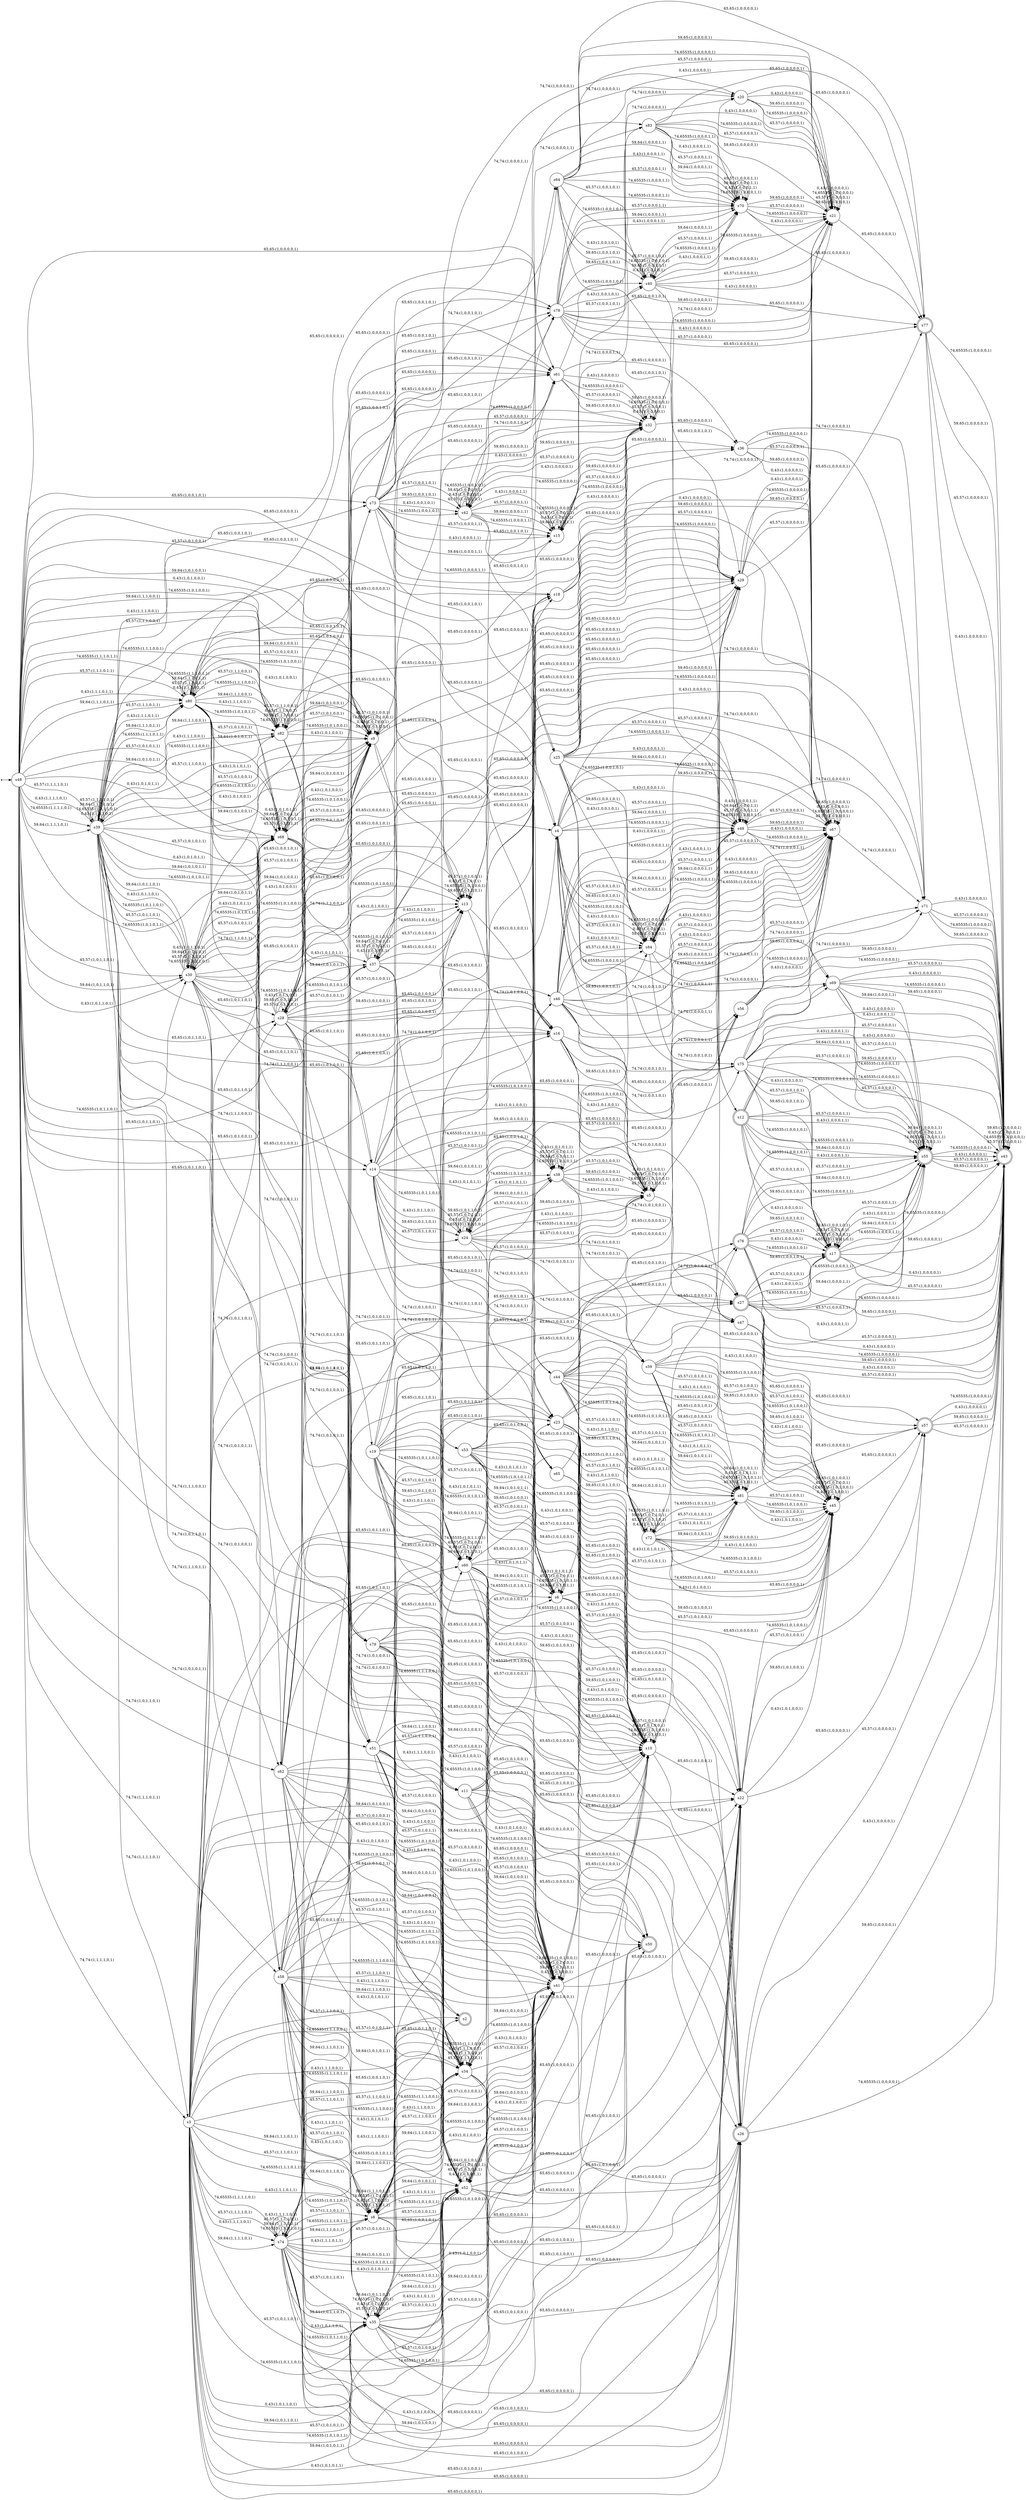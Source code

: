 
      digraph G {
        rankdir=LR;
        init [shape=point];
        node [shape = doublecircle];
        s27 s76 s12 s77 s43 s26 s2 s55 s17 s57 s50
        node [shape = circle];
        init -> s48;
        s84 -> s67 [label = "74,65535:(1,0,0,0,0,1)"]
        s84 -> s49 [label = "59,64:(1,0,0,0,1,1)"]
        s84 -> s69 [label = "74,74:(1,0,0,0,1,1)"]
        s84 -> s49 [label = "74,65535:(1,0,0,0,1,1)"]
        s84 -> s67 [label = "45,57:(1,0,0,0,0,1)"]
        s84 -> s84 [label = "59,65:(1,0,0,1,0,1)"]
        s84 -> s67 [label = "0,43:(1,0,0,0,0,1)"]
        s84 -> s84 [label = "0,43:(1,0,0,1,0,1)"]
        s84 -> s49 [label = "0,43:(1,0,0,0,1,1)"]
        s84 -> s71 [label = "74,74:(1,0,0,0,0,1)"]
        s84 -> s84 [label = "45,57:(1,0,0,1,0,1)"]
        s84 -> s75 [label = "74,74:(1,0,0,1,0,1)"]
        s84 -> s67 [label = "59,65:(1,0,0,0,0,1)"]
        s84 -> s49 [label = "45,57:(1,0,0,0,1,1)"]
        s84 -> s84 [label = "74,65535:(1,0,0,1,0,1)"]
        s83 -> s70 [label = "0,43:(1,0,0,0,1,1)"]
        s83 -> s70 [label = "45,57:(1,0,0,0,1,1)"]
        s83 -> s21 [label = "45,57:(1,0,0,0,0,1)"]
        s83 -> s70 [label = "74,65535:(1,0,0,0,1,1)"]
        s83 -> s21 [label = "59,65:(1,0,0,0,0,1)"]
        s83 -> s77 [label = "65,65:(1,0,0,0,0,1)"]
        s83 -> s70 [label = "59,64:(1,0,0,0,1,1)"]
        s83 -> s21 [label = "0,43:(1,0,0,0,0,1)"]
        s83 -> s21 [label = "74,65535:(1,0,0,0,0,1)"]
        s82 -> s9 [label = "45,57:(1,0,1,0,0,1)"]
        s82 -> s13 [label = "65,65:(1,0,1,0,0,1)"]
        s82 -> s61 [label = "65,65:(1,0,0,0,0,1)"]
        s82 -> s11 [label = "74,74:(1,0,1,0,0,1)"]
        s82 -> s9 [label = "74,65535:(1,0,1,0,0,1)"]
        s82 -> s9 [label = "0,43:(1,0,1,0,0,1)"]
        s82 -> s9 [label = "59,64:(1,0,1,0,0,1)"]
        s82 -> s82 [label = "74,65535:(1,1,1,0,0,1)"]
        s82 -> s18 [label = "65,65:(1,0,0,0,0,1)"]
        s82 -> s82 [label = "59,64:(1,1,1,0,0,1)"]
        s82 -> s82 [label = "0,43:(1,1,1,0,0,1)"]
        s82 -> s82 [label = "45,57:(1,1,1,0,0,1)"]
        s82 -> s79 [label = "74,74:(1,1,1,0,0,1)"]
        s82 -> s16 [label = "65,65:(1,0,1,0,0,1)"]
        s81 -> s45 [label = "45,57:(1,0,1,0,0,1)"]
        s81 -> s81 [label = "45,57:(1,0,1,0,1,1)"]
        s81 -> s45 [label = "74,65535:(1,0,1,0,0,1)"]
        s81 -> s81 [label = "74,65535:(1,0,1,0,1,1)"]
        s81 -> s45 [label = "59,65:(1,0,1,0,0,1)"]
        s81 -> s57 [label = "65,65:(1,0,0,0,0,1)"]
        s81 -> s45 [label = "0,43:(1,0,1,0,0,1)"]
        s81 -> s81 [label = "0,43:(1,0,1,0,1,1)"]
        s81 -> s81 [label = "59,64:(1,0,1,0,1,1)"]
        s80 -> s9 [label = "0,43:(1,0,1,0,0,1)"]
        s80 -> s58 [label = "74,74:(1,1,1,0,1,1)"]
        s80 -> s82 [label = "74,65535:(1,1,1,0,0,1)"]
        s80 -> s9 [label = "59,64:(1,0,1,0,0,1)"]
        s80 -> s79 [label = "74,74:(1,1,1,0,0,1)"]
        s80 -> s68 [label = "59,64:(1,0,1,0,1,1)"]
        s80 -> s82 [label = "59,64:(1,1,1,0,0,1)"]
        s80 -> s80 [label = "0,43:(1,1,1,0,1,1)"]
        s80 -> s82 [label = "0,43:(1,1,1,0,0,1)"]
        s80 -> s18 [label = "65,65:(1,0,0,0,0,1)"]
        s80 -> s80 [label = "45,57:(1,1,1,0,1,1)"]
        s80 -> s61 [label = "65,65:(1,0,0,0,0,1)"]
        s80 -> s80 [label = "59,64:(1,1,1,0,1,1)"]
        s80 -> s80 [label = "74,65535:(1,1,1,0,1,1)"]
        s80 -> s68 [label = "0,43:(1,0,1,0,1,1)"]
        s80 -> s68 [label = "74,65535:(1,0,1,0,1,1)"]
        s80 -> s11 [label = "74,74:(1,0,1,0,0,1)"]
        s80 -> s9 [label = "45,57:(1,0,1,0,0,1)"]
        s80 -> s13 [label = "65,65:(1,0,1,0,0,1)"]
        s80 -> s82 [label = "45,57:(1,1,1,0,0,1)"]
        s80 -> s16 [label = "65,65:(1,0,1,0,0,1)"]
        s80 -> s68 [label = "45,57:(1,0,1,0,1,1)"]
        s80 -> s51 [label = "74,74:(1,0,1,0,1,1)"]
        s80 -> s9 [label = "74,65535:(1,0,1,0,0,1)"]
        s79 -> s41 [label = "74,65535:(1,0,1,0,0,1)"]
        s79 -> s34 [label = "0,43:(1,1,1,0,0,1)"]
        s79 -> s34 [label = "45,57:(1,1,1,0,0,1)"]
        s79 -> s34 [label = "74,65535:(1,1,1,0,0,1)"]
        s79 -> s41 [label = "59,64:(1,0,1,0,0,1)"]
        s79 -> s22 [label = "65,65:(1,0,1,0,0,1)"]
        s79 -> s26 [label = "65,65:(1,0,0,0,0,1)"]
        s79 -> s41 [label = "0,43:(1,0,1,0,0,1)"]
        s79 -> s34 [label = "59,64:(1,1,1,0,0,1)"]
        s79 -> s50 [label = "65,65:(1,0,0,0,0,1)"]
        s79 -> s41 [label = "45,57:(1,0,1,0,0,1)"]
        s79 -> s10 [label = "65,65:(1,0,1,0,0,1)"]
        s79 -> s29 [label = "65,65:(1,0,0,0,0,1)"]
        s78 -> s40 [label = "45,57:(1,0,0,1,0,1)"]
        s78 -> s70 [label = "59,64:(1,0,0,0,1,1)"]
        s78 -> s70 [label = "0,43:(1,0,0,0,1,1)"]
        s78 -> s77 [label = "65,65:(1,0,0,0,0,1)"]
        s78 -> s70 [label = "45,57:(1,0,0,0,1,1)"]
        s78 -> s40 [label = "59,65:(1,0,0,1,0,1)"]
        s78 -> s21 [label = "74,65535:(1,0,0,0,0,1)"]
        s78 -> s40 [label = "74,65535:(1,0,0,1,0,1)"]
        s78 -> s21 [label = "0,43:(1,0,0,0,0,1)"]
        s78 -> s70 [label = "74,65535:(1,0,0,0,1,1)"]
        s78 -> s40 [label = "0,43:(1,0,0,1,0,1)"]
        s78 -> s12 [label = "65,65:(1,0,0,1,0,1)"]
        s78 -> s21 [label = "45,57:(1,0,0,0,0,1)"]
        s78 -> s21 [label = "59,65:(1,0,0,0,0,1)"]
        s77 -> s43 [label = "74,65535:(1,0,0,0,0,1)"]
        s77 -> s43 [label = "59,65:(1,0,0,0,0,1)"]
        s77 -> s43 [label = "45,57:(1,0,0,0,0,1)"]
        s77 -> s43 [label = "0,43:(1,0,0,0,0,1)"]
        s76 -> s43 [label = "59,65:(1,0,0,0,0,1)"]
        s76 -> s55 [label = "0,43:(1,0,0,0,1,1)"]
        s76 -> s17 [label = "0,43:(1,0,0,1,0,1)"]
        s76 -> s17 [label = "74,65535:(1,0,0,1,0,1)"]
        s76 -> s55 [label = "45,57:(1,0,0,0,1,1)"]
        s76 -> s55 [label = "59,64:(1,0,0,0,1,1)"]
        s76 -> s43 [label = "74,65535:(1,0,0,0,0,1)"]
        s76 -> s43 [label = "45,57:(1,0,0,0,0,1)"]
        s76 -> s43 [label = "0,43:(1,0,0,0,0,1)"]
        s76 -> s17 [label = "59,65:(1,0,0,1,0,1)"]
        s76 -> s17 [label = "45,57:(1,0,0,1,0,1)"]
        s76 -> s55 [label = "74,65535:(1,0,0,0,1,1)"]
        s75 -> s43 [label = "45,57:(1,0,0,0,0,1)"]
        s75 -> s43 [label = "59,65:(1,0,0,0,0,1)"]
        s75 -> s17 [label = "45,57:(1,0,0,1,0,1)"]
        s75 -> s55 [label = "74,65535:(1,0,0,0,1,1)"]
        s75 -> s43 [label = "74,65535:(1,0,0,0,0,1)"]
        s75 -> s17 [label = "59,65:(1,0,0,1,0,1)"]
        s75 -> s17 [label = "74,65535:(1,0,0,1,0,1)"]
        s75 -> s55 [label = "0,43:(1,0,0,0,1,1)"]
        s75 -> s55 [label = "59,64:(1,0,0,0,1,1)"]
        s75 -> s43 [label = "0,43:(1,0,0,0,0,1)"]
        s75 -> s17 [label = "0,43:(1,0,0,1,0,1)"]
        s75 -> s55 [label = "45,57:(1,0,0,0,1,1)"]
        s74 -> s35 [label = "0,43:(1,0,1,1,0,1)"]
        s74 -> s74 [label = "74,65535:(1,1,1,1,0,1)"]
        s74 -> s34 [label = "0,43:(1,1,1,0,0,1)"]
        s74 -> s35 [label = "74,65535:(1,0,1,1,0,1)"]
        s74 -> s74 [label = "59,64:(1,1,1,1,0,1)"]
        s74 -> s41 [label = "0,43:(1,0,1,0,0,1)"]
        s74 -> s35 [label = "45,57:(1,0,1,1,0,1)"]
        s74 -> s8 [label = "59,64:(1,1,1,0,1,1)"]
        s74 -> s8 [label = "0,43:(1,1,1,0,1,1)"]
        s74 -> s74 [label = "45,57:(1,1,1,1,0,1)"]
        s74 -> s2 [label = "65,65:(1,0,0,1,0,1)"]
        s74 -> s8 [label = "45,57:(1,1,1,0,1,1)"]
        s74 -> s52 [label = "45,57:(1,0,1,0,1,1)"]
        s74 -> s10 [label = "65,65:(1,0,1,0,0,1)"]
        s74 -> s8 [label = "74,65535:(1,1,1,0,1,1)"]
        s74 -> s74 [label = "0,43:(1,1,1,1,0,1)"]
        s74 -> s27 [label = "65,65:(1,0,0,1,0,1)"]
        s74 -> s52 [label = "74,65535:(1,0,1,0,1,1)"]
        s74 -> s60 [label = "65,65:(1,0,1,1,0,1)"]
        s74 -> s50 [label = "65,65:(1,0,0,0,0,1)"]
        s74 -> s41 [label = "59,64:(1,0,1,0,0,1)"]
        s74 -> s35 [label = "59,64:(1,0,1,1,0,1)"]
        s74 -> s34 [label = "45,57:(1,1,1,0,0,1)"]
        s74 -> s29 [label = "65,65:(1,0,0,0,0,1)"]
        s74 -> s78 [label = "65,65:(1,0,0,1,0,1)"]
        s74 -> s34 [label = "74,65535:(1,1,1,0,0,1)"]
        s74 -> s22 [label = "65,65:(1,0,1,0,0,1)"]
        s74 -> s23 [label = "65,65:(1,0,1,1,0,1)"]
        s74 -> s41 [label = "45,57:(1,0,1,0,0,1)"]
        s74 -> s52 [label = "0,43:(1,0,1,0,1,1)"]
        s74 -> s34 [label = "59,64:(1,1,1,0,0,1)"]
        s74 -> s52 [label = "59,64:(1,0,1,0,1,1)"]
        s74 -> s41 [label = "74,65535:(1,0,1,0,0,1)"]
        s74 -> s26 [label = "65,65:(1,0,0,0,0,1)"]
        s73 -> s15 [label = "0,43:(1,0,0,0,1,1)"]
        s73 -> s15 [label = "59,64:(1,0,0,0,1,1)"]
        s73 -> s36 [label = "65,65:(1,0,0,0,0,1)"]
        s73 -> s83 [label = "74,74:(1,0,0,0,1,1)"]
        s73 -> s25 [label = "65,65:(1,0,0,1,0,1)"]
        s73 -> s42 [label = "74,65535:(1,0,0,1,0,1)"]
        s73 -> s42 [label = "45,57:(1,0,0,1,0,1)"]
        s73 -> s42 [label = "59,65:(1,0,0,1,0,1)"]
        s73 -> s64 [label = "74,74:(1,0,0,1,0,1)"]
        s73 -> s32 [label = "0,43:(1,0,0,0,0,1)"]
        s73 -> s20 [label = "74,74:(1,0,0,0,0,1)"]
        s73 -> s32 [label = "74,65535:(1,0,0,0,0,1)"]
        s73 -> s42 [label = "0,43:(1,0,0,1,0,1)"]
        s73 -> s32 [label = "45,57:(1,0,0,0,0,1)"]
        s73 -> s15 [label = "45,57:(1,0,0,0,1,1)"]
        s73 -> s32 [label = "59,65:(1,0,0,0,0,1)"]
        s73 -> s15 [label = "74,65535:(1,0,0,0,1,1)"]
        s72 -> s57 [label = "65,65:(1,0,0,0,0,1)"]
        s72 -> s45 [label = "59,65:(1,0,1,0,0,1)"]
        s72 -> s81 [label = "0,43:(1,0,1,0,1,1)"]
        s72 -> s72 [label = "0,43:(1,0,1,1,0,1)"]
        s72 -> s81 [label = "59,64:(1,0,1,0,1,1)"]
        s72 -> s45 [label = "0,43:(1,0,1,0,0,1)"]
        s72 -> s76 [label = "65,65:(1,0,0,1,0,1)"]
        s72 -> s72 [label = "45,57:(1,0,1,1,0,1)"]
        s72 -> s45 [label = "74,65535:(1,0,1,0,0,1)"]
        s72 -> s72 [label = "59,65:(1,0,1,1,0,1)"]
        s72 -> s72 [label = "74,65535:(1,0,1,1,0,1)"]
        s72 -> s81 [label = "74,65535:(1,0,1,0,1,1)"]
        s72 -> s81 [label = "45,57:(1,0,1,0,1,1)"]
        s72 -> s45 [label = "45,57:(1,0,1,0,0,1)"]
        s71 -> s43 [label = "0,43:(1,0,0,0,0,1)"]
        s71 -> s43 [label = "45,57:(1,0,0,0,0,1)"]
        s71 -> s43 [label = "74,65535:(1,0,0,0,0,1)"]
        s71 -> s43 [label = "59,65:(1,0,0,0,0,1)"]
        s70 -> s21 [label = "74,65535:(1,0,0,0,0,1)"]
        s70 -> s77 [label = "65,65:(1,0,0,0,0,1)"]
        s70 -> s70 [label = "74,65535:(1,0,0,0,1,1)"]
        s70 -> s21 [label = "0,43:(1,0,0,0,0,1)"]
        s70 -> s21 [label = "59,65:(1,0,0,0,0,1)"]
        s70 -> s70 [label = "0,43:(1,0,0,0,1,1)"]
        s70 -> s70 [label = "59,64:(1,0,0,0,1,1)"]
        s70 -> s70 [label = "45,57:(1,0,0,0,1,1)"]
        s70 -> s21 [label = "45,57:(1,0,0,0,0,1)"]
        s69 -> s43 [label = "0,43:(1,0,0,0,0,1)"]
        s69 -> s55 [label = "0,43:(1,0,0,0,1,1)"]
        s69 -> s55 [label = "45,57:(1,0,0,0,1,1)"]
        s69 -> s43 [label = "74,65535:(1,0,0,0,0,1)"]
        s69 -> s43 [label = "59,65:(1,0,0,0,0,1)"]
        s69 -> s43 [label = "45,57:(1,0,0,0,0,1)"]
        s69 -> s55 [label = "74,65535:(1,0,0,0,1,1)"]
        s69 -> s55 [label = "59,64:(1,0,0,0,1,1)"]
        s68 -> s11 [label = "74,74:(1,0,1,0,0,1)"]
        s68 -> s9 [label = "74,65535:(1,0,1,0,0,1)"]
        s68 -> s68 [label = "45,57:(1,0,1,0,1,1)"]
        s68 -> s9 [label = "45,57:(1,0,1,0,0,1)"]
        s68 -> s68 [label = "74,65535:(1,0,1,0,1,1)"]
        s68 -> s68 [label = "59,64:(1,0,1,0,1,1)"]
        s68 -> s51 [label = "74,74:(1,0,1,0,1,1)"]
        s68 -> s61 [label = "65,65:(1,0,0,0,0,1)"]
        s68 -> s18 [label = "65,65:(1,0,0,0,0,1)"]
        s68 -> s9 [label = "59,64:(1,0,1,0,0,1)"]
        s68 -> s13 [label = "65,65:(1,0,1,0,0,1)"]
        s68 -> s16 [label = "65,65:(1,0,1,0,0,1)"]
        s68 -> s9 [label = "0,43:(1,0,1,0,0,1)"]
        s68 -> s68 [label = "0,43:(1,0,1,0,1,1)"]
        s67 -> s67 [label = "45,57:(1,0,0,0,0,1)"]
        s67 -> s71 [label = "74,74:(1,0,0,0,0,1)"]
        s67 -> s67 [label = "74,65535:(1,0,0,0,0,1)"]
        s67 -> s67 [label = "0,43:(1,0,0,0,0,1)"]
        s67 -> s67 [label = "59,65:(1,0,0,0,0,1)"]
        s65 -> s10 [label = "0,43:(1,0,1,0,0,1)"]
        s65 -> s22 [label = "65,65:(1,0,1,0,0,1)"]
        s65 -> s10 [label = "45,57:(1,0,1,0,0,1)"]
        s65 -> s10 [label = "74,65535:(1,0,1,0,0,1)"]
        s65 -> s29 [label = "65,65:(1,0,0,0,0,1)"]
        s65 -> s10 [label = "59,65:(1,0,1,0,0,1)"]
        s65 -> s26 [label = "65,65:(1,0,0,0,0,1)"]
        s64 -> s70 [label = "0,43:(1,0,0,0,1,1)"]
        s64 -> s40 [label = "74,65535:(1,0,0,1,0,1)"]
        s64 -> s70 [label = "45,57:(1,0,0,0,1,1)"]
        s64 -> s40 [label = "0,43:(1,0,0,1,0,1)"]
        s64 -> s40 [label = "59,65:(1,0,0,1,0,1)"]
        s64 -> s70 [label = "74,65535:(1,0,0,0,1,1)"]
        s64 -> s21 [label = "74,65535:(1,0,0,0,0,1)"]
        s64 -> s21 [label = "45,57:(1,0,0,0,0,1)"]
        s64 -> s40 [label = "45,57:(1,0,0,1,0,1)"]
        s64 -> s77 [label = "65,65:(1,0,0,0,0,1)"]
        s64 -> s12 [label = "65,65:(1,0,0,1,0,1)"]
        s64 -> s21 [label = "0,43:(1,0,0,0,0,1)"]
        s64 -> s21 [label = "59,65:(1,0,0,0,0,1)"]
        s64 -> s70 [label = "59,64:(1,0,0,0,1,1)"]
        s62 -> s60 [label = "65,65:(1,0,1,1,0,1)"]
        s62 -> s29 [label = "65,65:(1,0,0,0,0,1)"]
        s62 -> s23 [label = "65,65:(1,0,1,1,0,1)"]
        s62 -> s52 [label = "45,57:(1,0,1,0,1,1)"]
        s62 -> s78 [label = "65,65:(1,0,0,1,0,1)"]
        s62 -> s10 [label = "65,65:(1,0,1,0,0,1)"]
        s62 -> s35 [label = "0,43:(1,0,1,1,0,1)"]
        s62 -> s52 [label = "0,43:(1,0,1,0,1,1)"]
        s62 -> s52 [label = "59,64:(1,0,1,0,1,1)"]
        s62 -> s52 [label = "74,65535:(1,0,1,0,1,1)"]
        s62 -> s41 [label = "45,57:(1,0,1,0,0,1)"]
        s62 -> s50 [label = "65,65:(1,0,0,0,0,1)"]
        s62 -> s35 [label = "59,64:(1,0,1,1,0,1)"]
        s62 -> s41 [label = "59,64:(1,0,1,0,0,1)"]
        s62 -> s22 [label = "65,65:(1,0,1,0,0,1)"]
        s62 -> s35 [label = "74,65535:(1,0,1,1,0,1)"]
        s62 -> s41 [label = "0,43:(1,0,1,0,0,1)"]
        s62 -> s41 [label = "74,65535:(1,0,1,0,0,1)"]
        s62 -> s2 [label = "65,65:(1,0,0,1,0,1)"]
        s62 -> s26 [label = "65,65:(1,0,0,0,0,1)"]
        s62 -> s35 [label = "45,57:(1,0,1,1,0,1)"]
        s62 -> s27 [label = "65,65:(1,0,0,1,0,1)"]
        s61 -> s20 [label = "74,74:(1,0,0,0,0,1)"]
        s61 -> s36 [label = "65,65:(1,0,0,0,0,1)"]
        s61 -> s32 [label = "45,57:(1,0,0,0,0,1)"]
        s61 -> s32 [label = "59,65:(1,0,0,0,0,1)"]
        s61 -> s32 [label = "0,43:(1,0,0,0,0,1)"]
        s61 -> s32 [label = "74,65535:(1,0,0,0,0,1)"]
        s60 -> s6 [label = "0,43:(1,0,1,0,1,1)"]
        s60 -> s22 [label = "65,65:(1,0,1,0,0,1)"]
        s60 -> s10 [label = "59,65:(1,0,1,0,0,1)"]
        s60 -> s60 [label = "59,65:(1,0,1,1,0,1)"]
        s60 -> s6 [label = "59,64:(1,0,1,0,1,1)"]
        s60 -> s78 [label = "65,65:(1,0,0,1,0,1)"]
        s60 -> s29 [label = "65,65:(1,0,0,0,0,1)"]
        s60 -> s10 [label = "74,65535:(1,0,1,0,0,1)"]
        s60 -> s27 [label = "65,65:(1,0,0,1,0,1)"]
        s60 -> s6 [label = "74,65535:(1,0,1,0,1,1)"]
        s60 -> s60 [label = "0,43:(1,0,1,1,0,1)"]
        s60 -> s6 [label = "45,57:(1,0,1,0,1,1)"]
        s60 -> s60 [label = "45,57:(1,0,1,1,0,1)"]
        s60 -> s26 [label = "65,65:(1,0,0,0,0,1)"]
        s60 -> s23 [label = "65,65:(1,0,1,1,0,1)"]
        s60 -> s10 [label = "45,57:(1,0,1,0,0,1)"]
        s60 -> s60 [label = "74,65535:(1,0,1,1,0,1)"]
        s60 -> s10 [label = "0,43:(1,0,1,0,0,1)"]
        s59 -> s45 [label = "59,65:(1,0,1,0,0,1)"]
        s59 -> s81 [label = "74,65535:(1,0,1,0,1,1)"]
        s59 -> s81 [label = "0,43:(1,0,1,0,1,1)"]
        s59 -> s45 [label = "0,43:(1,0,1,0,0,1)"]
        s59 -> s45 [label = "74,65535:(1,0,1,0,0,1)"]
        s59 -> s81 [label = "59,64:(1,0,1,0,1,1)"]
        s59 -> s81 [label = "45,57:(1,0,1,0,1,1)"]
        s59 -> s45 [label = "45,57:(1,0,1,0,0,1)"]
        s59 -> s57 [label = "65,65:(1,0,0,0,0,1)"]
        s58 -> s41 [label = "45,57:(1,0,1,0,0,1)"]
        s58 -> s52 [label = "74,65535:(1,0,1,0,1,1)"]
        s58 -> s41 [label = "0,43:(1,0,1,0,0,1)"]
        s58 -> s52 [label = "59,64:(1,0,1,0,1,1)"]
        s58 -> s34 [label = "0,43:(1,1,1,0,0,1)"]
        s58 -> s41 [label = "74,65535:(1,0,1,0,0,1)"]
        s58 -> s29 [label = "65,65:(1,0,0,0,0,1)"]
        s58 -> s34 [label = "59,64:(1,1,1,0,0,1)"]
        s58 -> s34 [label = "74,65535:(1,1,1,0,0,1)"]
        s58 -> s10 [label = "65,65:(1,0,1,0,0,1)"]
        s58 -> s8 [label = "59,64:(1,1,1,0,1,1)"]
        s58 -> s8 [label = "74,65535:(1,1,1,0,1,1)"]
        s58 -> s50 [label = "65,65:(1,0,0,0,0,1)"]
        s58 -> s26 [label = "65,65:(1,0,0,0,0,1)"]
        s58 -> s52 [label = "45,57:(1,0,1,0,1,1)"]
        s58 -> s8 [label = "45,57:(1,1,1,0,1,1)"]
        s58 -> s41 [label = "59,64:(1,0,1,0,0,1)"]
        s58 -> s52 [label = "0,43:(1,0,1,0,1,1)"]
        s58 -> s34 [label = "45,57:(1,1,1,0,0,1)"]
        s58 -> s8 [label = "0,43:(1,1,1,0,1,1)"]
        s58 -> s22 [label = "65,65:(1,0,1,0,0,1)"]
        s57 -> s43 [label = "74,65535:(1,0,0,0,0,1)"]
        s57 -> s43 [label = "0,43:(1,0,0,0,0,1)"]
        s57 -> s43 [label = "59,65:(1,0,0,0,0,1)"]
        s57 -> s43 [label = "45,57:(1,0,0,0,0,1)"]
        s56 -> s67 [label = "0,43:(1,0,0,0,0,1)"]
        s56 -> s67 [label = "59,65:(1,0,0,0,0,1)"]
        s56 -> s67 [label = "45,57:(1,0,0,0,0,1)"]
        s56 -> s67 [label = "74,65535:(1,0,0,0,0,1)"]
        s56 -> s71 [label = "74,74:(1,0,0,0,0,1)"]
        s55 -> s55 [label = "0,43:(1,0,0,0,1,1)"]
        s55 -> s43 [label = "0,43:(1,0,0,0,0,1)"]
        s55 -> s55 [label = "74,65535:(1,0,0,0,1,1)"]
        s55 -> s43 [label = "45,57:(1,0,0,0,0,1)"]
        s55 -> s43 [label = "59,65:(1,0,0,0,0,1)"]
        s55 -> s43 [label = "74,65535:(1,0,0,0,0,1)"]
        s55 -> s55 [label = "45,57:(1,0,0,0,1,1)"]
        s55 -> s55 [label = "59,64:(1,0,0,0,1,1)"]
        s53 -> s10 [label = "74,65535:(1,0,1,0,0,1)"]
        s53 -> s10 [label = "0,43:(1,0,1,0,0,1)"]
        s53 -> s6 [label = "74,65535:(1,0,1,0,1,1)"]
        s53 -> s6 [label = "59,64:(1,0,1,0,1,1)"]
        s53 -> s6 [label = "45,57:(1,0,1,0,1,1)"]
        s53 -> s6 [label = "0,43:(1,0,1,0,1,1)"]
        s53 -> s29 [label = "65,65:(1,0,0,0,0,1)"]
        s53 -> s10 [label = "45,57:(1,0,1,0,0,1)"]
        s53 -> s26 [label = "65,65:(1,0,0,0,0,1)"]
        s53 -> s22 [label = "65,65:(1,0,1,0,0,1)"]
        s53 -> s10 [label = "59,65:(1,0,1,0,0,1)"]
        s52 -> s52 [label = "0,43:(1,0,1,0,1,1)"]
        s52 -> s52 [label = "45,57:(1,0,1,0,1,1)"]
        s52 -> s29 [label = "65,65:(1,0,0,0,0,1)"]
        s52 -> s10 [label = "65,65:(1,0,1,0,0,1)"]
        s52 -> s41 [label = "0,43:(1,0,1,0,0,1)"]
        s52 -> s41 [label = "74,65535:(1,0,1,0,0,1)"]
        s52 -> s22 [label = "65,65:(1,0,1,0,0,1)"]
        s52 -> s41 [label = "45,57:(1,0,1,0,0,1)"]
        s52 -> s52 [label = "74,65535:(1,0,1,0,1,1)"]
        s52 -> s41 [label = "59,64:(1,0,1,0,0,1)"]
        s52 -> s52 [label = "59,64:(1,0,1,0,1,1)"]
        s52 -> s26 [label = "65,65:(1,0,0,0,0,1)"]
        s52 -> s50 [label = "65,65:(1,0,0,0,0,1)"]
        s51 -> s26 [label = "65,65:(1,0,0,0,0,1)"]
        s51 -> s41 [label = "74,65535:(1,0,1,0,0,1)"]
        s51 -> s29 [label = "65,65:(1,0,0,0,0,1)"]
        s51 -> s52 [label = "59,64:(1,0,1,0,1,1)"]
        s51 -> s22 [label = "65,65:(1,0,1,0,0,1)"]
        s51 -> s41 [label = "59,64:(1,0,1,0,0,1)"]
        s51 -> s52 [label = "74,65535:(1,0,1,0,1,1)"]
        s51 -> s50 [label = "65,65:(1,0,0,0,0,1)"]
        s51 -> s41 [label = "45,57:(1,0,1,0,0,1)"]
        s51 -> s41 [label = "0,43:(1,0,1,0,0,1)"]
        s51 -> s52 [label = "45,57:(1,0,1,0,1,1)"]
        s51 -> s10 [label = "65,65:(1,0,1,0,0,1)"]
        s51 -> s52 [label = "0,43:(1,0,1,0,1,1)"]
        s49 -> s67 [label = "74,65535:(1,0,0,0,0,1)"]
        s49 -> s49 [label = "74,65535:(1,0,0,0,1,1)"]
        s49 -> s67 [label = "45,57:(1,0,0,0,0,1)"]
        s49 -> s71 [label = "74,74:(1,0,0,0,0,1)"]
        s49 -> s67 [label = "59,65:(1,0,0,0,0,1)"]
        s49 -> s67 [label = "0,43:(1,0,0,0,0,1)"]
        s49 -> s49 [label = "45,57:(1,0,0,0,1,1)"]
        s49 -> s49 [label = "59,64:(1,0,0,0,1,1)"]
        s49 -> s49 [label = "0,43:(1,0,0,0,1,1)"]
        s49 -> s69 [label = "74,74:(1,0,0,0,1,1)"]
        s48 -> s82 [label = "0,43:(1,1,1,0,0,1)"]
        s48 -> s51 [label = "74,74:(1,0,1,0,1,1)"]
        s48 -> s73 [label = "65,65:(1,0,0,1,0,1)"]
        s48 -> s82 [label = "45,57:(1,1,1,0,0,1)"]
        s48 -> s39 [label = "74,65535:(1,1,1,1,0,1)"]
        s48 -> s30 [label = "74,65535:(1,0,1,1,0,1)"]
        s48 -> s58 [label = "74,74:(1,1,1,0,1,1)"]
        s48 -> s16 [label = "65,65:(1,0,1,0,0,1)"]
        s48 -> s68 [label = "59,64:(1,0,1,0,1,1)"]
        s48 -> s68 [label = "0,43:(1,0,1,0,1,1)"]
        s48 -> s18 [label = "65,65:(1,0,0,0,0,1)"]
        s48 -> s80 [label = "59,64:(1,1,1,0,1,1)"]
        s48 -> s39 [label = "59,64:(1,1,1,1,0,1)"]
        s48 -> s61 [label = "65,65:(1,0,0,0,0,1)"]
        s48 -> s9 [label = "0,43:(1,0,1,0,0,1)"]
        s48 -> s9 [label = "74,65535:(1,0,1,0,0,1)"]
        s48 -> s13 [label = "65,65:(1,0,1,0,0,1)"]
        s48 -> s79 [label = "74,74:(1,1,1,0,0,1)"]
        s48 -> s82 [label = "74,65535:(1,1,1,0,0,1)"]
        s48 -> s14 [label = "65,65:(1,0,1,1,0,1)"]
        s48 -> s68 [label = "74,65535:(1,0,1,0,1,1)"]
        s48 -> s28 [label = "65,65:(1,0,1,1,0,1)"]
        s48 -> s80 [label = "74,65535:(1,1,1,0,1,1)"]
        s48 -> s39 [label = "45,57:(1,1,1,1,0,1)"]
        s48 -> s30 [label = "45,57:(1,0,1,1,0,1)"]
        s48 -> s30 [label = "59,64:(1,0,1,1,0,1)"]
        s48 -> s11 [label = "74,74:(1,0,1,0,0,1)"]
        s48 -> s9 [label = "45,57:(1,0,1,0,0,1)"]
        s48 -> s9 [label = "59,64:(1,0,1,0,0,1)"]
        s48 -> s80 [label = "45,57:(1,1,1,0,1,1)"]
        s48 -> s39 [label = "0,43:(1,1,1,1,0,1)"]
        s48 -> s30 [label = "0,43:(1,0,1,1,0,1)"]
        s48 -> s82 [label = "59,64:(1,1,1,0,0,1)"]
        s48 -> s68 [label = "45,57:(1,0,1,0,1,1)"]
        s48 -> s4 [label = "65,65:(1,0,0,1,0,1)"]
        s48 -> s80 [label = "0,43:(1,1,1,0,1,1)"]
        s48 -> s3 [label = "74,74:(1,1,1,1,0,1)"]
        s48 -> s62 [label = "74,74:(1,0,1,1,0,1)"]
        s47 -> s57 [label = "65,65:(1,0,0,0,0,1)"]
        s47 -> s45 [label = "74,65535:(1,0,1,0,0,1)"]
        s47 -> s45 [label = "59,65:(1,0,1,0,0,1)"]
        s47 -> s45 [label = "45,57:(1,0,1,0,0,1)"]
        s47 -> s45 [label = "0,43:(1,0,1,0,0,1)"]
        s46 -> s49 [label = "59,64:(1,0,0,0,1,1)"]
        s46 -> s84 [label = "74,65535:(1,0,0,1,0,1)"]
        s46 -> s67 [label = "74,65535:(1,0,0,0,0,1)"]
        s46 -> s75 [label = "74,74:(1,0,0,1,0,1)"]
        s46 -> s67 [label = "0,43:(1,0,0,0,0,1)"]
        s46 -> s84 [label = "59,65:(1,0,0,1,0,1)"]
        s46 -> s84 [label = "0,43:(1,0,0,1,0,1)"]
        s46 -> s84 [label = "45,57:(1,0,0,1,0,1)"]
        s46 -> s49 [label = "0,43:(1,0,0,0,1,1)"]
        s46 -> s49 [label = "45,57:(1,0,0,0,1,1)"]
        s46 -> s67 [label = "45,57:(1,0,0,0,0,1)"]
        s46 -> s69 [label = "74,74:(1,0,0,0,1,1)"]
        s46 -> s49 [label = "74,65535:(1,0,0,0,1,1)"]
        s46 -> s71 [label = "74,74:(1,0,0,0,0,1)"]
        s46 -> s67 [label = "59,65:(1,0,0,0,0,1)"]
        s45 -> s45 [label = "0,43:(1,0,1,0,0,1)"]
        s45 -> s45 [label = "74,65535:(1,0,1,0,0,1)"]
        s45 -> s57 [label = "65,65:(1,0,0,0,0,1)"]
        s45 -> s45 [label = "45,57:(1,0,1,0,0,1)"]
        s45 -> s45 [label = "59,65:(1,0,1,0,0,1)"]
        s44 -> s45 [label = "45,57:(1,0,1,0,0,1)"]
        s44 -> s72 [label = "59,65:(1,0,1,1,0,1)"]
        s44 -> s72 [label = "74,65535:(1,0,1,1,0,1)"]
        s44 -> s81 [label = "59,64:(1,0,1,0,1,1)"]
        s44 -> s57 [label = "65,65:(1,0,0,0,0,1)"]
        s44 -> s81 [label = "0,43:(1,0,1,0,1,1)"]
        s44 -> s45 [label = "0,43:(1,0,1,0,0,1)"]
        s44 -> s72 [label = "45,57:(1,0,1,1,0,1)"]
        s44 -> s76 [label = "65,65:(1,0,0,1,0,1)"]
        s44 -> s81 [label = "74,65535:(1,0,1,0,1,1)"]
        s44 -> s45 [label = "74,65535:(1,0,1,0,0,1)"]
        s44 -> s72 [label = "0,43:(1,0,1,1,0,1)"]
        s44 -> s45 [label = "59,65:(1,0,1,0,0,1)"]
        s44 -> s81 [label = "45,57:(1,0,1,0,1,1)"]
        s43 -> s43 [label = "45,57:(1,0,0,0,0,1)"]
        s43 -> s43 [label = "74,65535:(1,0,0,0,0,1)"]
        s43 -> s43 [label = "0,43:(1,0,0,0,0,1)"]
        s43 -> s43 [label = "59,65:(1,0,0,0,0,1)"]
        s42 -> s15 [label = "74,65535:(1,0,0,0,1,1)"]
        s42 -> s32 [label = "0,43:(1,0,0,0,0,1)"]
        s42 -> s32 [label = "74,65535:(1,0,0,0,0,1)"]
        s42 -> s42 [label = "45,57:(1,0,0,1,0,1)"]
        s42 -> s36 [label = "65,65:(1,0,0,0,0,1)"]
        s42 -> s32 [label = "59,65:(1,0,0,0,0,1)"]
        s42 -> s64 [label = "74,74:(1,0,0,1,0,1)"]
        s42 -> s42 [label = "0,43:(1,0,0,1,0,1)"]
        s42 -> s20 [label = "74,74:(1,0,0,0,0,1)"]
        s42 -> s15 [label = "0,43:(1,0,0,0,1,1)"]
        s42 -> s83 [label = "74,74:(1,0,0,0,1,1)"]
        s42 -> s42 [label = "59,65:(1,0,0,1,0,1)"]
        s42 -> s15 [label = "45,57:(1,0,0,0,1,1)"]
        s42 -> s15 [label = "59,64:(1,0,0,0,1,1)"]
        s42 -> s42 [label = "74,65535:(1,0,0,1,0,1)"]
        s42 -> s25 [label = "65,65:(1,0,0,1,0,1)"]
        s42 -> s32 [label = "45,57:(1,0,0,0,0,1)"]
        s41 -> s22 [label = "65,65:(1,0,1,0,0,1)"]
        s41 -> s41 [label = "0,43:(1,0,1,0,0,1)"]
        s41 -> s41 [label = "59,64:(1,0,1,0,0,1)"]
        s41 -> s41 [label = "45,57:(1,0,1,0,0,1)"]
        s41 -> s26 [label = "65,65:(1,0,0,0,0,1)"]
        s41 -> s50 [label = "65,65:(1,0,0,0,0,1)"]
        s41 -> s10 [label = "65,65:(1,0,1,0,0,1)"]
        s41 -> s29 [label = "65,65:(1,0,0,0,0,1)"]
        s41 -> s41 [label = "74,65535:(1,0,1,0,0,1)"]
        s40 -> s40 [label = "0,43:(1,0,0,1,0,1)"]
        s40 -> s40 [label = "59,65:(1,0,0,1,0,1)"]
        s40 -> s70 [label = "0,43:(1,0,0,0,1,1)"]
        s40 -> s70 [label = "59,64:(1,0,0,0,1,1)"]
        s40 -> s21 [label = "0,43:(1,0,0,0,0,1)"]
        s40 -> s21 [label = "74,65535:(1,0,0,0,0,1)"]
        s40 -> s21 [label = "59,65:(1,0,0,0,0,1)"]
        s40 -> s70 [label = "45,57:(1,0,0,0,1,1)"]
        s40 -> s12 [label = "65,65:(1,0,0,1,0,1)"]
        s40 -> s21 [label = "45,57:(1,0,0,0,0,1)"]
        s40 -> s77 [label = "65,65:(1,0,0,0,0,1)"]
        s40 -> s70 [label = "74,65535:(1,0,0,0,1,1)"]
        s40 -> s40 [label = "74,65535:(1,0,0,1,0,1)"]
        s40 -> s40 [label = "45,57:(1,0,0,1,0,1)"]
        s39 -> s82 [label = "74,65535:(1,1,1,0,0,1)"]
        s39 -> s68 [label = "59,64:(1,0,1,0,1,1)"]
        s39 -> s9 [label = "74,65535:(1,0,1,0,0,1)"]
        s39 -> s9 [label = "0,43:(1,0,1,0,0,1)"]
        s39 -> s39 [label = "0,43:(1,1,1,1,0,1)"]
        s39 -> s14 [label = "65,65:(1,0,1,1,0,1)"]
        s39 -> s30 [label = "0,43:(1,0,1,1,0,1)"]
        s39 -> s16 [label = "65,65:(1,0,1,0,0,1)"]
        s39 -> s82 [label = "45,57:(1,1,1,0,0,1)"]
        s39 -> s51 [label = "74,74:(1,0,1,0,1,1)"]
        s39 -> s30 [label = "74,65535:(1,0,1,1,0,1)"]
        s39 -> s9 [label = "45,57:(1,0,1,0,0,1)"]
        s39 -> s61 [label = "65,65:(1,0,0,0,0,1)"]
        s39 -> s80 [label = "74,65535:(1,1,1,0,1,1)"]
        s39 -> s82 [label = "59,64:(1,1,1,0,0,1)"]
        s39 -> s13 [label = "65,65:(1,0,1,0,0,1)"]
        s39 -> s4 [label = "65,65:(1,0,0,1,0,1)"]
        s39 -> s80 [label = "45,57:(1,1,1,0,1,1)"]
        s39 -> s68 [label = "74,65535:(1,0,1,0,1,1)"]
        s39 -> s18 [label = "65,65:(1,0,0,0,0,1)"]
        s39 -> s58 [label = "74,74:(1,1,1,0,1,1)"]
        s39 -> s82 [label = "0,43:(1,1,1,0,0,1)"]
        s39 -> s80 [label = "0,43:(1,1,1,0,1,1)"]
        s39 -> s80 [label = "59,64:(1,1,1,0,1,1)"]
        s39 -> s62 [label = "74,74:(1,0,1,1,0,1)"]
        s39 -> s79 [label = "74,74:(1,1,1,0,0,1)"]
        s39 -> s68 [label = "45,57:(1,0,1,0,1,1)"]
        s39 -> s68 [label = "0,43:(1,0,1,0,1,1)"]
        s39 -> s39 [label = "74,65535:(1,1,1,1,0,1)"]
        s39 -> s73 [label = "65,65:(1,0,0,1,0,1)"]
        s39 -> s11 [label = "74,74:(1,0,1,0,0,1)"]
        s39 -> s30 [label = "45,57:(1,0,1,1,0,1)"]
        s39 -> s9 [label = "59,64:(1,0,1,0,0,1)"]
        s39 -> s39 [label = "59,64:(1,1,1,1,0,1)"]
        s39 -> s28 [label = "65,65:(1,0,1,1,0,1)"]
        s39 -> s39 [label = "45,57:(1,1,1,1,0,1)"]
        s39 -> s3 [label = "74,74:(1,1,1,1,0,1)"]
        s39 -> s30 [label = "59,64:(1,0,1,1,0,1)"]
        s38 -> s5 [label = "45,57:(1,0,1,0,0,1)"]
        s38 -> s38 [label = "74,65535:(1,0,1,0,1,1)"]
        s38 -> s5 [label = "59,65:(1,0,1,0,0,1)"]
        s38 -> s59 [label = "74,74:(1,0,1,0,1,1)"]
        s38 -> s56 [label = "65,65:(1,0,0,0,0,1)"]
        s38 -> s47 [label = "74,74:(1,0,1,0,0,1)"]
        s38 -> s38 [label = "59,64:(1,0,1,0,1,1)"]
        s38 -> s38 [label = "45,57:(1,0,1,0,1,1)"]
        s38 -> s38 [label = "0,43:(1,0,1,0,1,1)"]
        s38 -> s5 [label = "74,65535:(1,0,1,0,0,1)"]
        s38 -> s5 [label = "0,43:(1,0,1,0,0,1)"]
        s37 -> s37 [label = "0,43:(1,0,1,0,1,1)"]
        s37 -> s37 [label = "45,57:(1,0,1,0,1,1)"]
        s37 -> s37 [label = "59,64:(1,0,1,0,1,1)"]
        s37 -> s16 [label = "65,65:(1,0,1,0,0,1)"]
        s37 -> s13 [label = "74,65535:(1,0,1,0,0,1)"]
        s37 -> s37 [label = "74,65535:(1,0,1,0,1,1)"]
        s37 -> s53 [label = "74,74:(1,0,1,0,1,1)"]
        s37 -> s65 [label = "74,74:(1,0,1,0,0,1)"]
        s37 -> s13 [label = "45,57:(1,0,1,0,0,1)"]
        s37 -> s13 [label = "59,65:(1,0,1,0,0,1)"]
        s37 -> s13 [label = "0,43:(1,0,1,0,0,1)"]
        s37 -> s18 [label = "65,65:(1,0,0,0,0,1)"]
        s37 -> s61 [label = "65,65:(1,0,0,0,0,1)"]
        s36 -> s67 [label = "59,65:(1,0,0,0,0,1)"]
        s36 -> s67 [label = "0,43:(1,0,0,0,0,1)"]
        s36 -> s67 [label = "45,57:(1,0,0,0,0,1)"]
        s36 -> s71 [label = "74,74:(1,0,0,0,0,1)"]
        s36 -> s67 [label = "74,65535:(1,0,0,0,0,1)"]
        s35 -> s41 [label = "74,65535:(1,0,1,0,0,1)"]
        s35 -> s78 [label = "65,65:(1,0,0,1,0,1)"]
        s35 -> s35 [label = "45,57:(1,0,1,1,0,1)"]
        s35 -> s60 [label = "65,65:(1,0,1,1,0,1)"]
        s35 -> s10 [label = "65,65:(1,0,1,0,0,1)"]
        s35 -> s41 [label = "0,43:(1,0,1,0,0,1)"]
        s35 -> s35 [label = "0,43:(1,0,1,1,0,1)"]
        s35 -> s52 [label = "45,57:(1,0,1,0,1,1)"]
        s35 -> s35 [label = "74,65535:(1,0,1,1,0,1)"]
        s35 -> s52 [label = "74,65535:(1,0,1,0,1,1)"]
        s35 -> s52 [label = "59,64:(1,0,1,0,1,1)"]
        s35 -> s26 [label = "65,65:(1,0,0,0,0,1)"]
        s35 -> s41 [label = "59,64:(1,0,1,0,0,1)"]
        s35 -> s29 [label = "65,65:(1,0,0,0,0,1)"]
        s35 -> s52 [label = "0,43:(1,0,1,0,1,1)"]
        s35 -> s23 [label = "65,65:(1,0,1,1,0,1)"]
        s35 -> s22 [label = "65,65:(1,0,1,0,0,1)"]
        s35 -> s41 [label = "45,57:(1,0,1,0,0,1)"]
        s35 -> s27 [label = "65,65:(1,0,0,1,0,1)"]
        s35 -> s50 [label = "65,65:(1,0,0,0,0,1)"]
        s35 -> s2 [label = "65,65:(1,0,0,1,0,1)"]
        s35 -> s35 [label = "59,64:(1,0,1,1,0,1)"]
        s34 -> s10 [label = "65,65:(1,0,1,0,0,1)"]
        s34 -> s41 [label = "74,65535:(1,0,1,0,0,1)"]
        s34 -> s34 [label = "45,57:(1,1,1,0,0,1)"]
        s34 -> s41 [label = "45,57:(1,0,1,0,0,1)"]
        s34 -> s41 [label = "59,64:(1,0,1,0,0,1)"]
        s34 -> s34 [label = "59,64:(1,1,1,0,0,1)"]
        s34 -> s41 [label = "0,43:(1,0,1,0,0,1)"]
        s34 -> s29 [label = "65,65:(1,0,0,0,0,1)"]
        s34 -> s26 [label = "65,65:(1,0,0,0,0,1)"]
        s34 -> s50 [label = "65,65:(1,0,0,0,0,1)"]
        s34 -> s34 [label = "0,43:(1,1,1,0,0,1)"]
        s34 -> s34 [label = "74,65535:(1,1,1,0,0,1)"]
        s34 -> s22 [label = "65,65:(1,0,1,0,0,1)"]
        s32 -> s36 [label = "65,65:(1,0,0,0,0,1)"]
        s32 -> s32 [label = "0,43:(1,0,0,0,0,1)"]
        s32 -> s32 [label = "45,57:(1,0,0,0,0,1)"]
        s32 -> s20 [label = "74,74:(1,0,0,0,0,1)"]
        s32 -> s32 [label = "74,65535:(1,0,0,0,0,1)"]
        s32 -> s32 [label = "59,65:(1,0,0,0,0,1)"]
        s30 -> s14 [label = "65,65:(1,0,1,1,0,1)"]
        s30 -> s30 [label = "74,65535:(1,0,1,1,0,1)"]
        s30 -> s61 [label = "65,65:(1,0,0,0,0,1)"]
        s30 -> s68 [label = "74,65535:(1,0,1,0,1,1)"]
        s30 -> s30 [label = "45,57:(1,0,1,1,0,1)"]
        s30 -> s73 [label = "65,65:(1,0,0,1,0,1)"]
        s30 -> s51 [label = "74,74:(1,0,1,0,1,1)"]
        s30 -> s9 [label = "0,43:(1,0,1,0,0,1)"]
        s30 -> s13 [label = "65,65:(1,0,1,0,0,1)"]
        s30 -> s68 [label = "45,57:(1,0,1,0,1,1)"]
        s30 -> s62 [label = "74,74:(1,0,1,1,0,1)"]
        s30 -> s18 [label = "65,65:(1,0,0,0,0,1)"]
        s30 -> s30 [label = "59,64:(1,0,1,1,0,1)"]
        s30 -> s4 [label = "65,65:(1,0,0,1,0,1)"]
        s30 -> s9 [label = "74,65535:(1,0,1,0,0,1)"]
        s30 -> s28 [label = "65,65:(1,0,1,1,0,1)"]
        s30 -> s11 [label = "74,74:(1,0,1,0,0,1)"]
        s30 -> s9 [label = "45,57:(1,0,1,0,0,1)"]
        s30 -> s9 [label = "59,64:(1,0,1,0,0,1)"]
        s30 -> s68 [label = "59,64:(1,0,1,0,1,1)"]
        s30 -> s68 [label = "0,43:(1,0,1,0,1,1)"]
        s30 -> s30 [label = "0,43:(1,0,1,1,0,1)"]
        s30 -> s16 [label = "65,65:(1,0,1,0,0,1)"]
        s29 -> s21 [label = "59,65:(1,0,0,0,0,1)"]
        s29 -> s21 [label = "45,57:(1,0,0,0,0,1)"]
        s29 -> s21 [label = "0,43:(1,0,0,0,0,1)"]
        s29 -> s21 [label = "74,65535:(1,0,0,0,0,1)"]
        s29 -> s77 [label = "65,65:(1,0,0,0,0,1)"]
        s28 -> s37 [label = "59,64:(1,0,1,0,1,1)"]
        s28 -> s37 [label = "74,65535:(1,0,1,0,1,1)"]
        s28 -> s28 [label = "45,57:(1,0,1,1,0,1)"]
        s28 -> s13 [label = "74,65535:(1,0,1,0,0,1)"]
        s28 -> s28 [label = "59,65:(1,0,1,1,0,1)"]
        s28 -> s13 [label = "0,43:(1,0,1,0,0,1)"]
        s28 -> s13 [label = "45,57:(1,0,1,0,0,1)"]
        s28 -> s28 [label = "0,43:(1,0,1,1,0,1)"]
        s28 -> s4 [label = "65,65:(1,0,0,1,0,1)"]
        s28 -> s65 [label = "74,74:(1,0,1,0,0,1)"]
        s28 -> s28 [label = "74,65535:(1,0,1,1,0,1)"]
        s28 -> s13 [label = "59,65:(1,0,1,0,0,1)"]
        s28 -> s14 [label = "65,65:(1,0,1,1,0,1)"]
        s28 -> s19 [label = "74,74:(1,0,1,1,0,1)"]
        s28 -> s16 [label = "65,65:(1,0,1,0,0,1)"]
        s28 -> s18 [label = "65,65:(1,0,0,0,0,1)"]
        s28 -> s37 [label = "45,57:(1,0,1,0,1,1)"]
        s28 -> s73 [label = "65,65:(1,0,0,1,0,1)"]
        s28 -> s37 [label = "0,43:(1,0,1,0,1,1)"]
        s28 -> s53 [label = "74,74:(1,0,1,0,1,1)"]
        s28 -> s61 [label = "65,65:(1,0,0,0,0,1)"]
        s27 -> s55 [label = "0,43:(1,0,0,0,1,1)"]
        s27 -> s17 [label = "74,65535:(1,0,0,1,0,1)"]
        s27 -> s17 [label = "59,65:(1,0,0,1,0,1)"]
        s27 -> s17 [label = "45,57:(1,0,0,1,0,1)"]
        s27 -> s55 [label = "74,65535:(1,0,0,0,1,1)"]
        s27 -> s43 [label = "74,65535:(1,0,0,0,0,1)"]
        s27 -> s55 [label = "59,64:(1,0,0,0,1,1)"]
        s27 -> s43 [label = "59,65:(1,0,0,0,0,1)"]
        s27 -> s43 [label = "0,43:(1,0,0,0,0,1)"]
        s27 -> s17 [label = "0,43:(1,0,0,1,0,1)"]
        s27 -> s43 [label = "45,57:(1,0,0,0,0,1)"]
        s27 -> s55 [label = "45,57:(1,0,0,0,1,1)"]
        s26 -> s43 [label = "74,65535:(1,0,0,0,0,1)"]
        s26 -> s43 [label = "45,57:(1,0,0,0,0,1)"]
        s26 -> s43 [label = "0,43:(1,0,0,0,0,1)"]
        s26 -> s43 [label = "59,65:(1,0,0,0,0,1)"]
        s25 -> s84 [label = "0,43:(1,0,0,1,0,1)"]
        s25 -> s75 [label = "74,74:(1,0,0,1,0,1)"]
        s25 -> s49 [label = "0,43:(1,0,0,0,1,1)"]
        s25 -> s67 [label = "59,65:(1,0,0,0,0,1)"]
        s25 -> s69 [label = "74,74:(1,0,0,0,1,1)"]
        s25 -> s84 [label = "45,57:(1,0,0,1,0,1)"]
        s25 -> s71 [label = "74,74:(1,0,0,0,0,1)"]
        s25 -> s49 [label = "59,64:(1,0,0,0,1,1)"]
        s25 -> s67 [label = "45,57:(1,0,0,0,0,1)"]
        s25 -> s67 [label = "74,65535:(1,0,0,0,0,1)"]
        s25 -> s84 [label = "74,65535:(1,0,0,1,0,1)"]
        s25 -> s49 [label = "45,57:(1,0,0,0,1,1)"]
        s25 -> s67 [label = "0,43:(1,0,0,0,0,1)"]
        s25 -> s84 [label = "59,65:(1,0,0,1,0,1)"]
        s25 -> s49 [label = "74,65535:(1,0,0,0,1,1)"]
        s24 -> s38 [label = "0,43:(1,0,1,0,1,1)"]
        s24 -> s38 [label = "59,64:(1,0,1,0,1,1)"]
        s24 -> s24 [label = "74,65535:(1,0,1,1,0,1)"]
        s24 -> s5 [label = "45,57:(1,0,1,0,0,1)"]
        s24 -> s46 [label = "65,65:(1,0,0,1,0,1)"]
        s24 -> s5 [label = "0,43:(1,0,1,0,0,1)"]
        s24 -> s24 [label = "0,43:(1,0,1,1,0,1)"]
        s24 -> s5 [label = "59,65:(1,0,1,0,0,1)"]
        s24 -> s38 [label = "45,57:(1,0,1,0,1,1)"]
        s24 -> s47 [label = "74,74:(1,0,1,0,0,1)"]
        s24 -> s59 [label = "74,74:(1,0,1,0,1,1)"]
        s24 -> s24 [label = "45,57:(1,0,1,1,0,1)"]
        s24 -> s24 [label = "59,65:(1,0,1,1,0,1)"]
        s24 -> s5 [label = "74,65535:(1,0,1,0,0,1)"]
        s24 -> s38 [label = "74,65535:(1,0,1,0,1,1)"]
        s24 -> s56 [label = "65,65:(1,0,0,0,0,1)"]
        s24 -> s44 [label = "74,74:(1,0,1,1,0,1)"]
        s23 -> s81 [label = "45,57:(1,0,1,0,1,1)"]
        s23 -> s72 [label = "74,65535:(1,0,1,1,0,1)"]
        s23 -> s45 [label = "59,65:(1,0,1,0,0,1)"]
        s23 -> s57 [label = "65,65:(1,0,0,0,0,1)"]
        s23 -> s72 [label = "45,57:(1,0,1,1,0,1)"]
        s23 -> s45 [label = "45,57:(1,0,1,0,0,1)"]
        s23 -> s76 [label = "65,65:(1,0,0,1,0,1)"]
        s23 -> s81 [label = "74,65535:(1,0,1,0,1,1)"]
        s23 -> s72 [label = "0,43:(1,0,1,1,0,1)"]
        s23 -> s45 [label = "74,65535:(1,0,1,0,0,1)"]
        s23 -> s45 [label = "0,43:(1,0,1,0,0,1)"]
        s23 -> s72 [label = "59,65:(1,0,1,1,0,1)"]
        s23 -> s81 [label = "59,64:(1,0,1,0,1,1)"]
        s23 -> s81 [label = "0,43:(1,0,1,0,1,1)"]
        s22 -> s45 [label = "45,57:(1,0,1,0,0,1)"]
        s22 -> s57 [label = "65,65:(1,0,0,0,0,1)"]
        s22 -> s45 [label = "59,65:(1,0,1,0,0,1)"]
        s22 -> s45 [label = "0,43:(1,0,1,0,0,1)"]
        s22 -> s45 [label = "74,65535:(1,0,1,0,0,1)"]
        s21 -> s21 [label = "59,65:(1,0,0,0,0,1)"]
        s21 -> s21 [label = "45,57:(1,0,0,0,0,1)"]
        s21 -> s21 [label = "74,65535:(1,0,0,0,0,1)"]
        s21 -> s21 [label = "0,43:(1,0,0,0,0,1)"]
        s21 -> s77 [label = "65,65:(1,0,0,0,0,1)"]
        s20 -> s21 [label = "0,43:(1,0,0,0,0,1)"]
        s20 -> s21 [label = "59,65:(1,0,0,0,0,1)"]
        s20 -> s77 [label = "65,65:(1,0,0,0,0,1)"]
        s20 -> s21 [label = "74,65535:(1,0,0,0,0,1)"]
        s20 -> s21 [label = "45,57:(1,0,0,0,0,1)"]
        s19 -> s60 [label = "74,65535:(1,0,1,1,0,1)"]
        s19 -> s26 [label = "65,65:(1,0,0,0,0,1)"]
        s19 -> s10 [label = "0,43:(1,0,1,0,0,1)"]
        s19 -> s29 [label = "65,65:(1,0,0,0,0,1)"]
        s19 -> s27 [label = "65,65:(1,0,0,1,0,1)"]
        s19 -> s60 [label = "45,57:(1,0,1,1,0,1)"]
        s19 -> s10 [label = "74,65535:(1,0,1,0,0,1)"]
        s19 -> s6 [label = "74,65535:(1,0,1,0,1,1)"]
        s19 -> s60 [label = "59,65:(1,0,1,1,0,1)"]
        s19 -> s6 [label = "59,64:(1,0,1,0,1,1)"]
        s19 -> s10 [label = "45,57:(1,0,1,0,0,1)"]
        s19 -> s6 [label = "45,57:(1,0,1,0,1,1)"]
        s19 -> s10 [label = "59,65:(1,0,1,0,0,1)"]
        s19 -> s6 [label = "0,43:(1,0,1,0,1,1)"]
        s19 -> s78 [label = "65,65:(1,0,0,1,0,1)"]
        s19 -> s22 [label = "65,65:(1,0,1,0,0,1)"]
        s19 -> s60 [label = "0,43:(1,0,1,1,0,1)"]
        s19 -> s23 [label = "65,65:(1,0,1,1,0,1)"]
        s18 -> s67 [label = "45,57:(1,0,0,0,0,1)"]
        s18 -> s67 [label = "59,65:(1,0,0,0,0,1)"]
        s18 -> s71 [label = "74,74:(1,0,0,0,0,1)"]
        s18 -> s67 [label = "74,65535:(1,0,0,0,0,1)"]
        s18 -> s67 [label = "0,43:(1,0,0,0,0,1)"]
        s17 -> s43 [label = "74,65535:(1,0,0,0,0,1)"]
        s17 -> s17 [label = "74,65535:(1,0,0,1,0,1)"]
        s17 -> s17 [label = "45,57:(1,0,0,1,0,1)"]
        s17 -> s43 [label = "0,43:(1,0,0,0,0,1)"]
        s17 -> s17 [label = "0,43:(1,0,0,1,0,1)"]
        s17 -> s55 [label = "74,65535:(1,0,0,0,1,1)"]
        s17 -> s55 [label = "45,57:(1,0,0,0,1,1)"]
        s17 -> s55 [label = "0,43:(1,0,0,0,1,1)"]
        s17 -> s43 [label = "45,57:(1,0,0,0,0,1)"]
        s17 -> s55 [label = "59,64:(1,0,0,0,1,1)"]
        s17 -> s43 [label = "59,65:(1,0,0,0,0,1)"]
        s17 -> s17 [label = "59,65:(1,0,0,1,0,1)"]
        s16 -> s5 [label = "59,65:(1,0,1,0,0,1)"]
        s16 -> s5 [label = "45,57:(1,0,1,0,0,1)"]
        s16 -> s5 [label = "74,65535:(1,0,1,0,0,1)"]
        s16 -> s56 [label = "65,65:(1,0,0,0,0,1)"]
        s16 -> s47 [label = "74,74:(1,0,1,0,0,1)"]
        s16 -> s5 [label = "0,43:(1,0,1,0,0,1)"]
        s15 -> s32 [label = "59,65:(1,0,0,0,0,1)"]
        s15 -> s36 [label = "65,65:(1,0,0,0,0,1)"]
        s15 -> s32 [label = "45,57:(1,0,0,0,0,1)"]
        s15 -> s15 [label = "59,64:(1,0,0,0,1,1)"]
        s15 -> s20 [label = "74,74:(1,0,0,0,0,1)"]
        s15 -> s15 [label = "0,43:(1,0,0,0,1,1)"]
        s15 -> s15 [label = "45,57:(1,0,0,0,1,1)"]
        s15 -> s83 [label = "74,74:(1,0,0,0,1,1)"]
        s15 -> s32 [label = "74,65535:(1,0,0,0,0,1)"]
        s15 -> s32 [label = "0,43:(1,0,0,0,0,1)"]
        s15 -> s15 [label = "74,65535:(1,0,0,0,1,1)"]
        s14 -> s5 [label = "74,65535:(1,0,1,0,0,1)"]
        s14 -> s59 [label = "74,74:(1,0,1,0,1,1)"]
        s14 -> s38 [label = "0,43:(1,0,1,0,1,1)"]
        s14 -> s24 [label = "45,57:(1,0,1,1,0,1)"]
        s14 -> s38 [label = "45,57:(1,0,1,0,1,1)"]
        s14 -> s47 [label = "74,74:(1,0,1,0,0,1)"]
        s14 -> s5 [label = "0,43:(1,0,1,0,0,1)"]
        s14 -> s38 [label = "59,64:(1,0,1,0,1,1)"]
        s14 -> s44 [label = "74,74:(1,0,1,1,0,1)"]
        s14 -> s24 [label = "74,65535:(1,0,1,1,0,1)"]
        s14 -> s56 [label = "65,65:(1,0,0,0,0,1)"]
        s14 -> s24 [label = "0,43:(1,0,1,1,0,1)"]
        s14 -> s24 [label = "59,65:(1,0,1,1,0,1)"]
        s14 -> s38 [label = "74,65535:(1,0,1,0,1,1)"]
        s14 -> s5 [label = "59,65:(1,0,1,0,0,1)"]
        s14 -> s46 [label = "65,65:(1,0,0,1,0,1)"]
        s14 -> s5 [label = "45,57:(1,0,1,0,0,1)"]
        s13 -> s18 [label = "65,65:(1,0,0,0,0,1)"]
        s13 -> s16 [label = "65,65:(1,0,1,0,0,1)"]
        s13 -> s61 [label = "65,65:(1,0,0,0,0,1)"]
        s13 -> s13 [label = "59,65:(1,0,1,0,0,1)"]
        s13 -> s65 [label = "74,74:(1,0,1,0,0,1)"]
        s13 -> s13 [label = "74,65535:(1,0,1,0,0,1)"]
        s13 -> s13 [label = "0,43:(1,0,1,0,0,1)"]
        s13 -> s13 [label = "45,57:(1,0,1,0,0,1)"]
        s12 -> s17 [label = "74,65535:(1,0,0,1,0,1)"]
        s12 -> s43 [label = "0,43:(1,0,0,0,0,1)"]
        s12 -> s17 [label = "45,57:(1,0,0,1,0,1)"]
        s12 -> s43 [label = "59,65:(1,0,0,0,0,1)"]
        s12 -> s43 [label = "74,65535:(1,0,0,0,0,1)"]
        s12 -> s55 [label = "0,43:(1,0,0,0,1,1)"]
        s12 -> s55 [label = "74,65535:(1,0,0,0,1,1)"]
        s12 -> s17 [label = "59,65:(1,0,0,1,0,1)"]
        s12 -> s43 [label = "45,57:(1,0,0,0,0,1)"]
        s12 -> s55 [label = "45,57:(1,0,0,0,1,1)"]
        s12 -> s55 [label = "59,64:(1,0,0,0,1,1)"]
        s12 -> s17 [label = "0,43:(1,0,0,1,0,1)"]
        s11 -> s41 [label = "59,64:(1,0,1,0,0,1)"]
        s11 -> s50 [label = "65,65:(1,0,0,0,0,1)"]
        s11 -> s10 [label = "65,65:(1,0,1,0,0,1)"]
        s11 -> s29 [label = "65,65:(1,0,0,0,0,1)"]
        s11 -> s26 [label = "65,65:(1,0,0,0,0,1)"]
        s11 -> s41 [label = "0,43:(1,0,1,0,0,1)"]
        s11 -> s41 [label = "74,65535:(1,0,1,0,0,1)"]
        s11 -> s41 [label = "45,57:(1,0,1,0,0,1)"]
        s11 -> s22 [label = "65,65:(1,0,1,0,0,1)"]
        s10 -> s10 [label = "59,65:(1,0,1,0,0,1)"]
        s10 -> s26 [label = "65,65:(1,0,0,0,0,1)"]
        s10 -> s10 [label = "74,65535:(1,0,1,0,0,1)"]
        s10 -> s10 [label = "0,43:(1,0,1,0,0,1)"]
        s10 -> s22 [label = "65,65:(1,0,1,0,0,1)"]
        s10 -> s29 [label = "65,65:(1,0,0,0,0,1)"]
        s10 -> s10 [label = "45,57:(1,0,1,0,0,1)"]
        s9 -> s9 [label = "59,64:(1,0,1,0,0,1)"]
        s9 -> s61 [label = "65,65:(1,0,0,0,0,1)"]
        s9 -> s11 [label = "74,74:(1,0,1,0,0,1)"]
        s9 -> s13 [label = "65,65:(1,0,1,0,0,1)"]
        s9 -> s16 [label = "65,65:(1,0,1,0,0,1)"]
        s9 -> s9 [label = "0,43:(1,0,1,0,0,1)"]
        s9 -> s9 [label = "74,65535:(1,0,1,0,0,1)"]
        s9 -> s18 [label = "65,65:(1,0,0,0,0,1)"]
        s9 -> s9 [label = "45,57:(1,0,1,0,0,1)"]
        s8 -> s41 [label = "59,64:(1,0,1,0,0,1)"]
        s8 -> s26 [label = "65,65:(1,0,0,0,0,1)"]
        s8 -> s52 [label = "59,64:(1,0,1,0,1,1)"]
        s8 -> s52 [label = "0,43:(1,0,1,0,1,1)"]
        s8 -> s50 [label = "65,65:(1,0,0,0,0,1)"]
        s8 -> s52 [label = "74,65535:(1,0,1,0,1,1)"]
        s8 -> s10 [label = "65,65:(1,0,1,0,0,1)"]
        s8 -> s34 [label = "45,57:(1,1,1,0,0,1)"]
        s8 -> s41 [label = "74,65535:(1,0,1,0,0,1)"]
        s8 -> s41 [label = "0,43:(1,0,1,0,0,1)"]
        s8 -> s34 [label = "59,64:(1,1,1,0,0,1)"]
        s8 -> s22 [label = "65,65:(1,0,1,0,0,1)"]
        s8 -> s52 [label = "45,57:(1,0,1,0,1,1)"]
        s8 -> s29 [label = "65,65:(1,0,0,0,0,1)"]
        s8 -> s8 [label = "45,57:(1,1,1,0,1,1)"]
        s8 -> s8 [label = "0,43:(1,1,1,0,1,1)"]
        s8 -> s41 [label = "45,57:(1,0,1,0,0,1)"]
        s8 -> s8 [label = "74,65535:(1,1,1,0,1,1)"]
        s8 -> s8 [label = "59,64:(1,1,1,0,1,1)"]
        s8 -> s34 [label = "74,65535:(1,1,1,0,0,1)"]
        s8 -> s34 [label = "0,43:(1,1,1,0,0,1)"]
        s6 -> s29 [label = "65,65:(1,0,0,0,0,1)"]
        s6 -> s10 [label = "45,57:(1,0,1,0,0,1)"]
        s6 -> s10 [label = "59,65:(1,0,1,0,0,1)"]
        s6 -> s6 [label = "59,64:(1,0,1,0,1,1)"]
        s6 -> s6 [label = "74,65535:(1,0,1,0,1,1)"]
        s6 -> s6 [label = "45,57:(1,0,1,0,1,1)"]
        s6 -> s10 [label = "0,43:(1,0,1,0,0,1)"]
        s6 -> s6 [label = "0,43:(1,0,1,0,1,1)"]
        s6 -> s26 [label = "65,65:(1,0,0,0,0,1)"]
        s6 -> s10 [label = "74,65535:(1,0,1,0,0,1)"]
        s6 -> s22 [label = "65,65:(1,0,1,0,0,1)"]
        s5 -> s5 [label = "45,57:(1,0,1,0,0,1)"]
        s5 -> s5 [label = "74,65535:(1,0,1,0,0,1)"]
        s5 -> s5 [label = "59,65:(1,0,1,0,0,1)"]
        s5 -> s47 [label = "74,74:(1,0,1,0,0,1)"]
        s5 -> s5 [label = "0,43:(1,0,1,0,0,1)"]
        s5 -> s56 [label = "65,65:(1,0,0,0,0,1)"]
        s4 -> s49 [label = "59,64:(1,0,0,0,1,1)"]
        s4 -> s49 [label = "74,65535:(1,0,0,0,1,1)"]
        s4 -> s67 [label = "59,65:(1,0,0,0,0,1)"]
        s4 -> s84 [label = "45,57:(1,0,0,1,0,1)"]
        s4 -> s49 [label = "0,43:(1,0,0,0,1,1)"]
        s4 -> s69 [label = "74,74:(1,0,0,0,1,1)"]
        s4 -> s67 [label = "0,43:(1,0,0,0,0,1)"]
        s4 -> s84 [label = "59,65:(1,0,0,1,0,1)"]
        s4 -> s75 [label = "74,74:(1,0,0,1,0,1)"]
        s4 -> s84 [label = "74,65535:(1,0,0,1,0,1)"]
        s4 -> s71 [label = "74,74:(1,0,0,0,0,1)"]
        s4 -> s49 [label = "45,57:(1,0,0,0,1,1)"]
        s4 -> s67 [label = "45,57:(1,0,0,0,0,1)"]
        s4 -> s84 [label = "0,43:(1,0,0,1,0,1)"]
        s4 -> s67 [label = "74,65535:(1,0,0,0,0,1)"]
        s3 -> s22 [label = "65,65:(1,0,1,0,0,1)"]
        s3 -> s34 [label = "74,65535:(1,1,1,0,0,1)"]
        s3 -> s2 [label = "65,65:(1,0,0,1,0,1)"]
        s3 -> s50 [label = "65,65:(1,0,0,0,0,1)"]
        s3 -> s41 [label = "0,43:(1,0,1,0,0,1)"]
        s3 -> s41 [label = "74,65535:(1,0,1,0,0,1)"]
        s3 -> s27 [label = "65,65:(1,0,0,1,0,1)"]
        s3 -> s74 [label = "0,43:(1,1,1,1,0,1)"]
        s3 -> s78 [label = "65,65:(1,0,0,1,0,1)"]
        s3 -> s34 [label = "0,43:(1,1,1,0,0,1)"]
        s3 -> s10 [label = "65,65:(1,0,1,0,0,1)"]
        s3 -> s34 [label = "59,64:(1,1,1,0,0,1)"]
        s3 -> s60 [label = "65,65:(1,0,1,1,0,1)"]
        s3 -> s35 [label = "0,43:(1,0,1,1,0,1)"]
        s3 -> s74 [label = "59,64:(1,1,1,1,0,1)"]
        s3 -> s8 [label = "0,43:(1,1,1,0,1,1)"]
        s3 -> s74 [label = "74,65535:(1,1,1,1,0,1)"]
        s3 -> s52 [label = "45,57:(1,0,1,0,1,1)"]
        s3 -> s8 [label = "59,64:(1,1,1,0,1,1)"]
        s3 -> s8 [label = "45,57:(1,1,1,0,1,1)"]
        s3 -> s35 [label = "59,64:(1,0,1,1,0,1)"]
        s3 -> s52 [label = "74,65535:(1,0,1,0,1,1)"]
        s3 -> s35 [label = "45,57:(1,0,1,1,0,1)"]
        s3 -> s29 [label = "65,65:(1,0,0,0,0,1)"]
        s3 -> s74 [label = "45,57:(1,1,1,1,0,1)"]
        s3 -> s34 [label = "45,57:(1,1,1,0,0,1)"]
        s3 -> s52 [label = "59,64:(1,0,1,0,1,1)"]
        s3 -> s35 [label = "74,65535:(1,0,1,1,0,1)"]
        s3 -> s41 [label = "59,64:(1,0,1,0,0,1)"]
        s3 -> s26 [label = "65,65:(1,0,0,0,0,1)"]
        s3 -> s52 [label = "0,43:(1,0,1,0,1,1)"]
        s3 -> s23 [label = "65,65:(1,0,1,1,0,1)"]
        s3 -> s8 [label = "74,65535:(1,1,1,0,1,1)"]
        s3 -> s41 [label = "45,57:(1,0,1,0,0,1)"]}